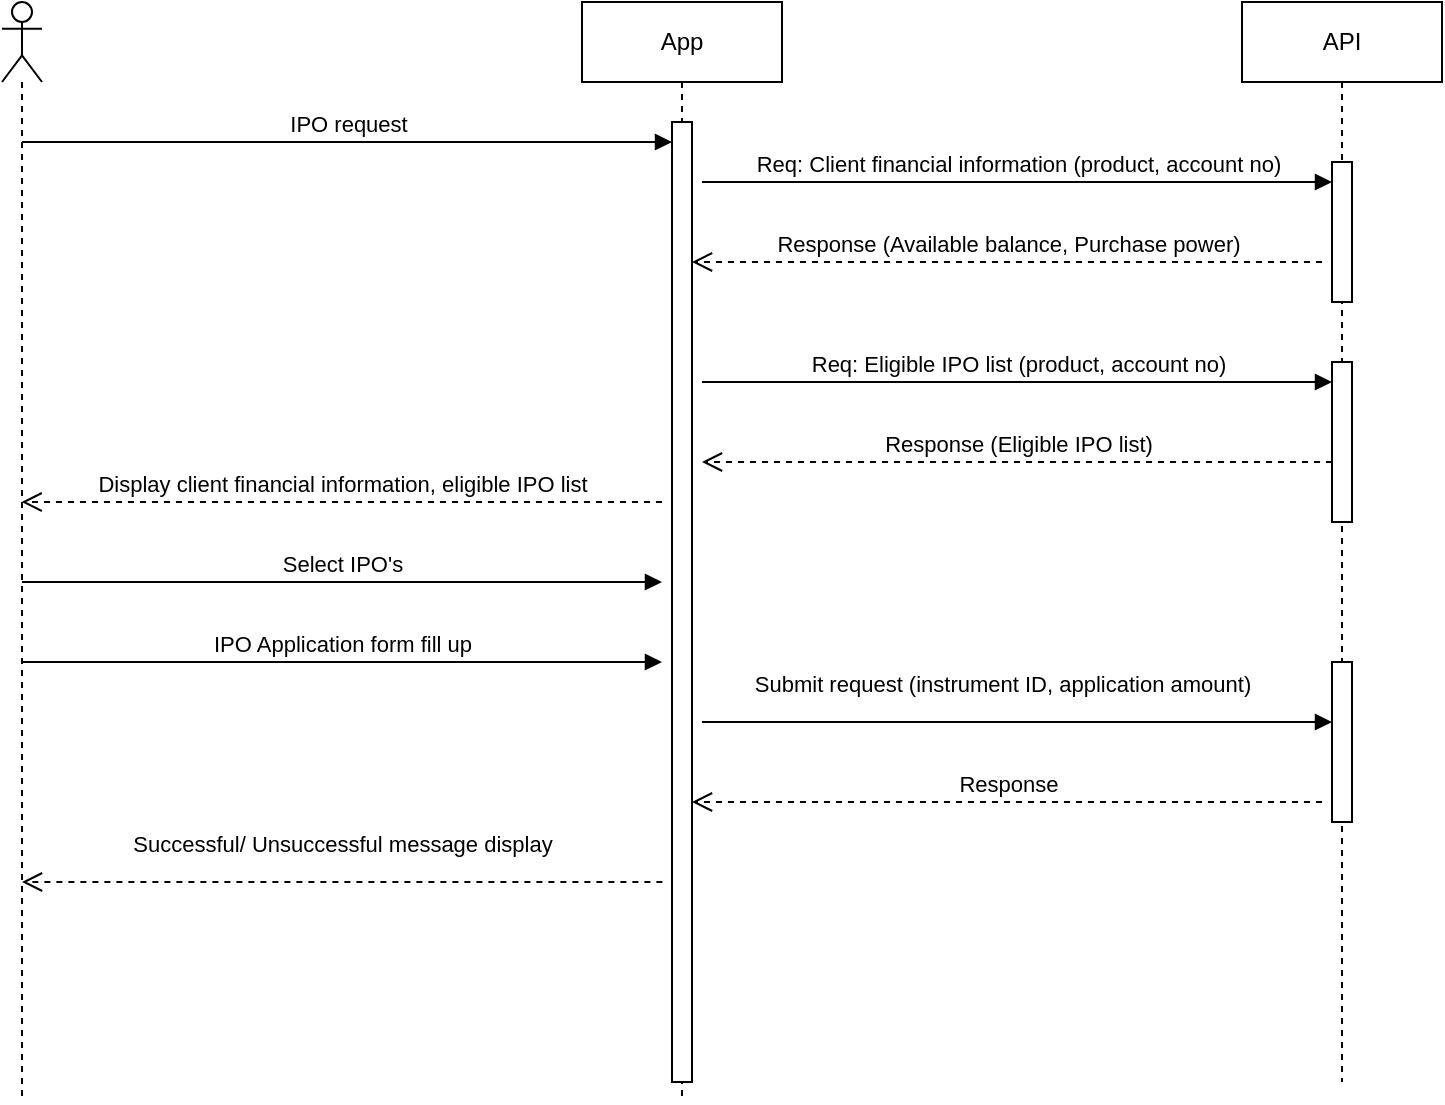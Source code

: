<mxfile version="24.7.6">
  <diagram name="Page-1" id="2YBvvXClWsGukQMizWep">
    <mxGraphModel dx="989" dy="538" grid="1" gridSize="10" guides="1" tooltips="1" connect="1" arrows="1" fold="1" page="1" pageScale="1" pageWidth="850" pageHeight="1100" math="0" shadow="0">
      <root>
        <mxCell id="0" />
        <mxCell id="1" parent="0" />
        <mxCell id="rmeKKwsWiwET6rbWCB5z-1" value="" style="shape=umlLifeline;perimeter=lifelinePerimeter;whiteSpace=wrap;html=1;container=1;dropTarget=0;collapsible=0;recursiveResize=0;outlineConnect=0;portConstraint=eastwest;newEdgeStyle={&quot;curved&quot;:0,&quot;rounded&quot;:0};participant=umlActor;" parent="1" vertex="1">
          <mxGeometry x="60" y="80" width="20" height="550" as="geometry" />
        </mxCell>
        <mxCell id="rmeKKwsWiwET6rbWCB5z-2" value="App" style="shape=umlLifeline;perimeter=lifelinePerimeter;whiteSpace=wrap;html=1;container=1;dropTarget=0;collapsible=0;recursiveResize=0;outlineConnect=0;portConstraint=eastwest;newEdgeStyle={&quot;curved&quot;:0,&quot;rounded&quot;:0};" parent="1" vertex="1">
          <mxGeometry x="350" y="80" width="100" height="550" as="geometry" />
        </mxCell>
        <mxCell id="rmeKKwsWiwET6rbWCB5z-8" value="" style="html=1;points=[[0,0,0,0,5],[0,1,0,0,-5],[1,0,0,0,5],[1,1,0,0,-5]];perimeter=orthogonalPerimeter;outlineConnect=0;targetShapes=umlLifeline;portConstraint=eastwest;newEdgeStyle={&quot;curved&quot;:0,&quot;rounded&quot;:0};" parent="rmeKKwsWiwET6rbWCB5z-2" vertex="1">
          <mxGeometry x="45" y="60" width="10" height="480" as="geometry" />
        </mxCell>
        <mxCell id="rmeKKwsWiwET6rbWCB5z-3" value="API" style="shape=umlLifeline;perimeter=lifelinePerimeter;whiteSpace=wrap;html=1;container=1;dropTarget=0;collapsible=0;recursiveResize=0;outlineConnect=0;portConstraint=eastwest;newEdgeStyle={&quot;curved&quot;:0,&quot;rounded&quot;:0};" parent="1" vertex="1">
          <mxGeometry x="680" y="80" width="100" height="540" as="geometry" />
        </mxCell>
        <mxCell id="rmeKKwsWiwET6rbWCB5z-12" value="" style="html=1;points=[[0,0,0,0,5],[0,1,0,0,-5],[1,0,0,0,5],[1,1,0,0,-5]];perimeter=orthogonalPerimeter;outlineConnect=0;targetShapes=umlLifeline;portConstraint=eastwest;newEdgeStyle={&quot;curved&quot;:0,&quot;rounded&quot;:0};" parent="rmeKKwsWiwET6rbWCB5z-3" vertex="1">
          <mxGeometry x="45" y="80" width="10" height="70" as="geometry" />
        </mxCell>
        <mxCell id="xAQOlco3-anRSHDFuPfO-6" value="" style="html=1;points=[[0,0,0,0,5],[0,1,0,0,-5],[1,0,0,0,5],[1,1,0,0,-5]];perimeter=orthogonalPerimeter;outlineConnect=0;targetShapes=umlLifeline;portConstraint=eastwest;newEdgeStyle={&quot;curved&quot;:0,&quot;rounded&quot;:0};" vertex="1" parent="rmeKKwsWiwET6rbWCB5z-3">
          <mxGeometry x="45" y="330" width="10" height="80" as="geometry" />
        </mxCell>
        <mxCell id="xAQOlco3-anRSHDFuPfO-10" value="" style="html=1;points=[[0,0,0,0,5],[0,1,0,0,-5],[1,0,0,0,5],[1,1,0,0,-5]];perimeter=orthogonalPerimeter;outlineConnect=0;targetShapes=umlLifeline;portConstraint=eastwest;newEdgeStyle={&quot;curved&quot;:0,&quot;rounded&quot;:0};" vertex="1" parent="rmeKKwsWiwET6rbWCB5z-3">
          <mxGeometry x="45" y="180" width="10" height="80" as="geometry" />
        </mxCell>
        <mxCell id="rmeKKwsWiwET6rbWCB5z-5" value="IPO request" style="html=1;verticalAlign=bottom;endArrow=block;curved=0;rounded=0;" parent="1" target="rmeKKwsWiwET6rbWCB5z-8" edge="1">
          <mxGeometry width="80" relative="1" as="geometry">
            <mxPoint x="70" y="150" as="sourcePoint" />
            <mxPoint x="390" y="150" as="targetPoint" />
          </mxGeometry>
        </mxCell>
        <mxCell id="rmeKKwsWiwET6rbWCB5z-9" value="Req: Client financial information (product, account no)" style="html=1;verticalAlign=bottom;endArrow=block;curved=0;rounded=0;" parent="1" target="rmeKKwsWiwET6rbWCB5z-12" edge="1">
          <mxGeometry width="80" relative="1" as="geometry">
            <mxPoint x="410" y="170" as="sourcePoint" />
            <mxPoint x="720" y="170" as="targetPoint" />
          </mxGeometry>
        </mxCell>
        <mxCell id="rmeKKwsWiwET6rbWCB5z-10" value="Response (Available balance, Purchase power)" style="html=1;verticalAlign=bottom;endArrow=open;dashed=1;endSize=8;curved=0;rounded=0;" parent="1" target="rmeKKwsWiwET6rbWCB5z-8" edge="1">
          <mxGeometry relative="1" as="geometry">
            <mxPoint x="720" y="210" as="sourcePoint" />
            <mxPoint x="650" y="210" as="targetPoint" />
          </mxGeometry>
        </mxCell>
        <mxCell id="xAQOlco3-anRSHDFuPfO-1" value="Display client financial information, eligible IPO list" style="html=1;verticalAlign=bottom;endArrow=open;dashed=1;endSize=8;curved=0;rounded=0;" edge="1" parent="1">
          <mxGeometry relative="1" as="geometry">
            <mxPoint x="390" y="330" as="sourcePoint" />
            <mxPoint x="69.81" y="330" as="targetPoint" />
          </mxGeometry>
        </mxCell>
        <mxCell id="xAQOlco3-anRSHDFuPfO-4" value="Select IPO&#39;s" style="html=1;verticalAlign=bottom;endArrow=block;curved=0;rounded=0;" edge="1" parent="1">
          <mxGeometry width="80" relative="1" as="geometry">
            <mxPoint x="70" y="370" as="sourcePoint" />
            <mxPoint x="390" y="370" as="targetPoint" />
          </mxGeometry>
        </mxCell>
        <mxCell id="xAQOlco3-anRSHDFuPfO-5" value="IPO Application form fill up" style="html=1;verticalAlign=bottom;endArrow=block;curved=0;rounded=0;" edge="1" parent="1">
          <mxGeometry width="80" relative="1" as="geometry">
            <mxPoint x="70" y="410" as="sourcePoint" />
            <mxPoint x="390" y="410" as="targetPoint" />
          </mxGeometry>
        </mxCell>
        <mxCell id="xAQOlco3-anRSHDFuPfO-7" value="Submit request (instrument ID, application amount)" style="html=1;verticalAlign=bottom;endArrow=block;curved=0;rounded=0;" edge="1" parent="1">
          <mxGeometry x="-0.048" y="10" width="80" relative="1" as="geometry">
            <mxPoint x="410" y="440" as="sourcePoint" />
            <mxPoint x="725.0" y="440" as="targetPoint" />
            <mxPoint as="offset" />
          </mxGeometry>
        </mxCell>
        <mxCell id="xAQOlco3-anRSHDFuPfO-8" value="Response" style="html=1;verticalAlign=bottom;endArrow=open;dashed=1;endSize=8;curved=0;rounded=0;" edge="1" parent="1">
          <mxGeometry relative="1" as="geometry">
            <mxPoint x="720" y="480" as="sourcePoint" />
            <mxPoint x="405" y="480" as="targetPoint" />
          </mxGeometry>
        </mxCell>
        <mxCell id="xAQOlco3-anRSHDFuPfO-9" value="Successful/ Unsuccessful message display" style="html=1;verticalAlign=bottom;endArrow=open;dashed=1;endSize=8;curved=0;rounded=0;" edge="1" parent="1">
          <mxGeometry x="0.001" y="-10" relative="1" as="geometry">
            <mxPoint x="390.19" y="520" as="sourcePoint" />
            <mxPoint x="70.0" y="520" as="targetPoint" />
            <mxPoint as="offset" />
          </mxGeometry>
        </mxCell>
        <mxCell id="xAQOlco3-anRSHDFuPfO-11" value="Req: Eligible IPO list (product, account no)" style="html=1;verticalAlign=bottom;endArrow=block;curved=0;rounded=0;" edge="1" parent="1">
          <mxGeometry width="80" relative="1" as="geometry">
            <mxPoint x="410" y="270" as="sourcePoint" />
            <mxPoint x="725" y="270" as="targetPoint" />
          </mxGeometry>
        </mxCell>
        <mxCell id="xAQOlco3-anRSHDFuPfO-13" value="Response (Eligible IPO list)" style="html=1;verticalAlign=bottom;endArrow=open;dashed=1;endSize=8;curved=0;rounded=0;" edge="1" parent="1">
          <mxGeometry relative="1" as="geometry">
            <mxPoint x="725" y="310" as="sourcePoint" />
            <mxPoint x="410" y="310" as="targetPoint" />
          </mxGeometry>
        </mxCell>
      </root>
    </mxGraphModel>
  </diagram>
</mxfile>
